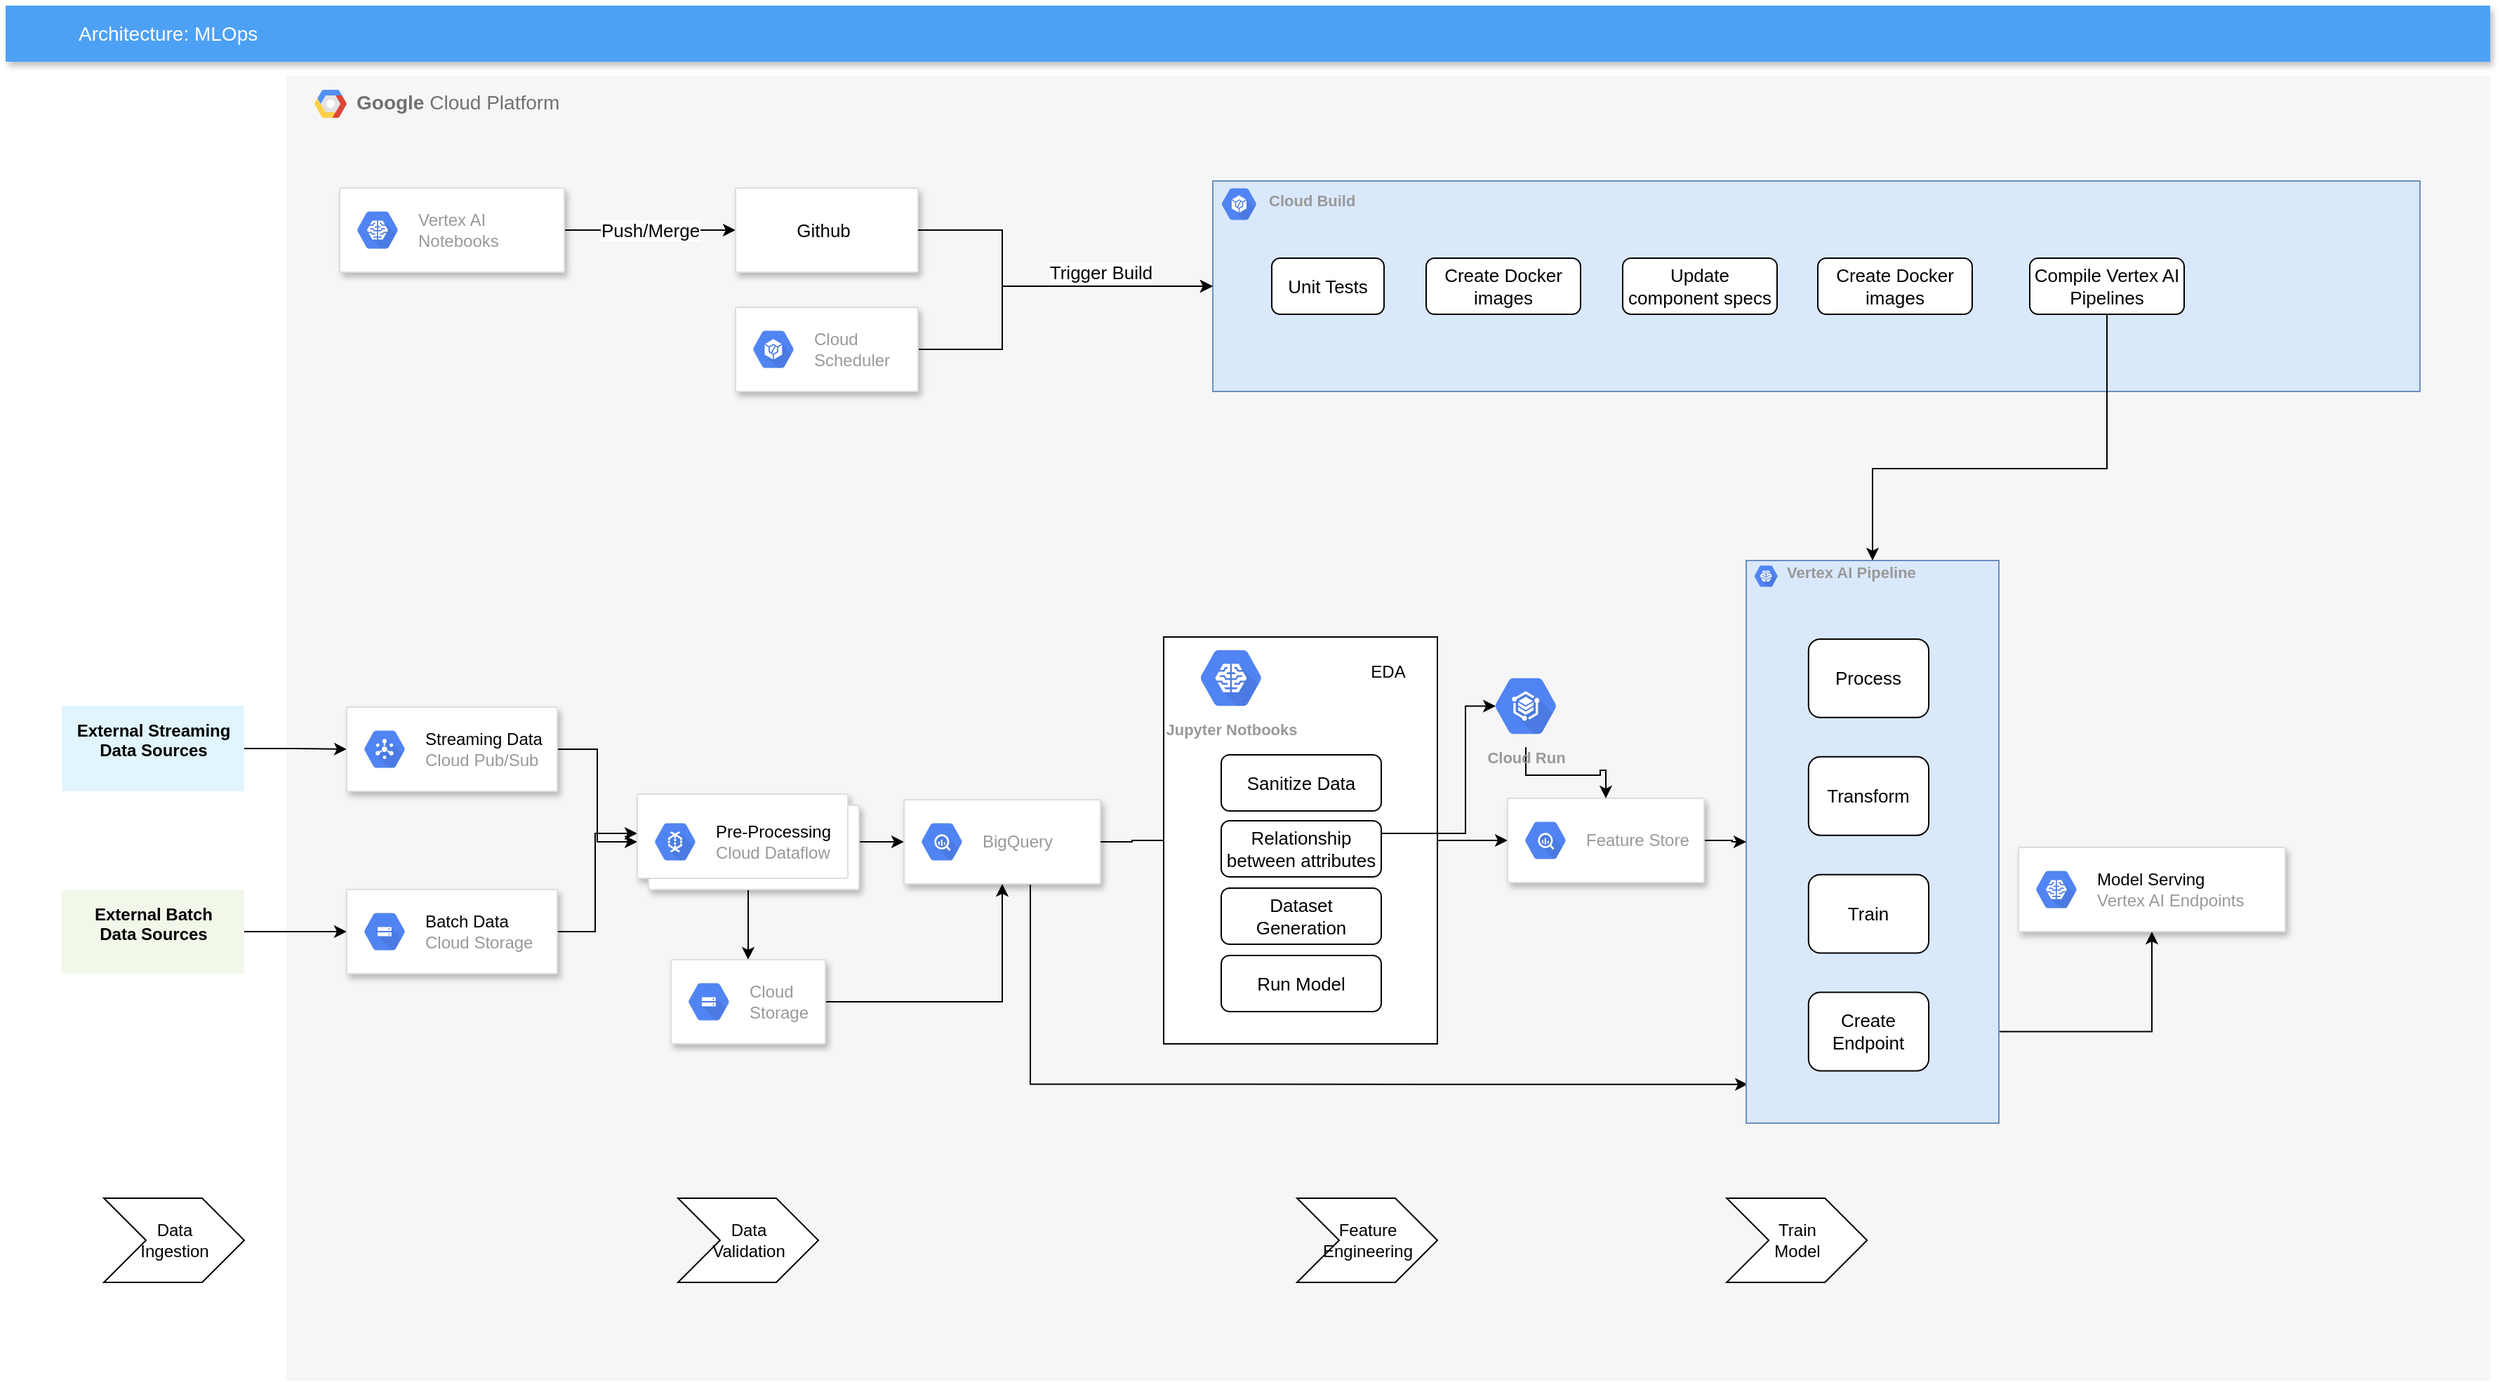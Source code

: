 <mxfile version="15.4.0" type="device"><diagram id="d1ab7348-05c3-a1e3-ca4d-12c340fd6b49" name="MLOps incl FS"><mxGraphModel dx="1554" dy="1817" grid="1" gridSize="10" guides="1" tooltips="1" connect="1" arrows="1" fold="1" page="1" pageScale="1" pageWidth="1169" pageHeight="827" background="none" math="0" shadow="0"><root><mxCell id="0"/><mxCell id="1" parent="0"/><mxCell id="2" value="&lt;b&gt;Google &lt;/b&gt;Cloud Platform" style="fillColor=#F6F6F6;strokeColor=none;shadow=0;gradientColor=none;fontSize=14;align=left;spacing=10;fontColor=#717171;9E9E9E;verticalAlign=top;spacingTop=-4;fontStyle=0;spacingLeft=40;html=1;container=0;" parent="1" vertex="1"><mxGeometry x="330" y="-110" width="1570" height="930" as="geometry"/></mxCell><mxCell id="9" value="Architecture: MLOps" style="fillColor=#4DA1F5;strokeColor=none;shadow=1;gradientColor=none;fontSize=14;align=left;spacingLeft=50;fontColor=#ffffff;html=1;" parent="1" vertex="1"><mxGeometry x="130" y="-160" width="1770" height="40" as="geometry"/></mxCell><mxCell id="sSz1J7u_yujVz0w7C9am-297" style="edgeStyle=orthogonalEdgeStyle;rounded=0;orthogonalLoop=1;jettySize=auto;html=1;entryX=0;entryY=0.5;entryDx=0;entryDy=0;fontSize=13;fontColor=#000000;" parent="1" source="127" target="sSz1J7u_yujVz0w7C9am-166" edge="1"><mxGeometry relative="1" as="geometry"/></mxCell><mxCell id="127" value="&lt;b&gt;&lt;font color=&quot;#000000&quot;&gt;External Streaming &lt;br&gt;Data Sources&lt;/font&gt;&lt;/b&gt;" style="rounded=1;absoluteArcSize=1;arcSize=2;html=1;strokeColor=none;gradientColor=none;shadow=0;dashed=0;fontSize=12;fontColor=#9E9E9E;align=center;verticalAlign=top;spacing=10;spacingTop=-4;fillColor=#E1F5FE;" parent="1" vertex="1"><mxGeometry x="170" y="339" width="130" height="61" as="geometry"/></mxCell><mxCell id="sSz1J7u_yujVz0w7C9am-298" style="edgeStyle=orthogonalEdgeStyle;rounded=0;orthogonalLoop=1;jettySize=auto;html=1;exitX=1;exitY=0.5;exitDx=0;exitDy=0;entryX=0;entryY=0.5;entryDx=0;entryDy=0;fontSize=13;fontColor=#000000;" parent="1" source="129" target="sSz1J7u_yujVz0w7C9am-164" edge="1"><mxGeometry relative="1" as="geometry"/></mxCell><mxCell id="129" value="&lt;font color=&quot;#000000&quot;&gt;&lt;b&gt;External Batch &lt;br&gt;Data Sources&lt;/b&gt;&lt;/font&gt;" style="rounded=1;absoluteArcSize=1;arcSize=2;html=1;strokeColor=none;gradientColor=none;shadow=0;dashed=0;fontSize=12;fontColor=#9E9E9E;align=center;verticalAlign=top;spacing=10;spacingTop=-4;fillColor=#F1F8E9;" parent="1" vertex="1"><mxGeometry x="170" y="470" width="130" height="60" as="geometry"/></mxCell><mxCell id="3" value="" style="shape=mxgraph.gcp2.google_cloud_platform;fillColor=#F6F6F6;strokeColor=none;shadow=0;gradientColor=none;" parent="1" vertex="1"><mxGeometry x="350" y="-100" width="23" height="20" as="geometry"><mxPoint x="20" y="10" as="offset"/></mxGeometry></mxCell><mxCell id="sSz1J7u_yujVz0w7C9am-243" style="edgeStyle=orthogonalEdgeStyle;rounded=0;orthogonalLoop=1;jettySize=auto;html=1;exitX=1;exitY=0.5;exitDx=0;exitDy=0;fontSize=13;" parent="1" source="sSz1J7u_yujVz0w7C9am-164" edge="1"><mxGeometry relative="1" as="geometry"><mxPoint x="580" y="430" as="targetPoint"/><Array as="points"><mxPoint x="550" y="500"/><mxPoint x="550" y="430"/></Array></mxGeometry></mxCell><mxCell id="sSz1J7u_yujVz0w7C9am-164" value="" style="strokeColor=#dddddd;shadow=1;strokeWidth=1;rounded=1;absoluteArcSize=1;arcSize=2;" parent="1" vertex="1"><mxGeometry x="373" y="470" width="150" height="60" as="geometry"/></mxCell><mxCell id="sSz1J7u_yujVz0w7C9am-165" value="&lt;font color=&quot;#000000&quot;&gt;Batch Data&lt;/font&gt;&lt;br&gt;Cloud Storage" style="sketch=0;dashed=0;connectable=0;html=1;fillColor=#5184F3;strokeColor=none;shape=mxgraph.gcp2.hexIcon;prIcon=cloud_storage;part=1;labelPosition=right;verticalLabelPosition=middle;align=left;verticalAlign=middle;spacingLeft=5;fontColor=#999999;fontSize=12;" parent="sSz1J7u_yujVz0w7C9am-164" vertex="1"><mxGeometry y="0.5" width="44" height="39" relative="1" as="geometry"><mxPoint x="5" y="-19.5" as="offset"/></mxGeometry></mxCell><mxCell id="sSz1J7u_yujVz0w7C9am-242" style="edgeStyle=orthogonalEdgeStyle;rounded=0;orthogonalLoop=1;jettySize=auto;html=1;exitX=1;exitY=0.5;exitDx=0;exitDy=0;entryX=0;entryY=0.5;entryDx=0;entryDy=0;fontSize=13;" parent="1" source="sSz1J7u_yujVz0w7C9am-166" target="sSz1J7u_yujVz0w7C9am-168" edge="1"><mxGeometry relative="1" as="geometry"/></mxCell><mxCell id="sSz1J7u_yujVz0w7C9am-166" value="" style="strokeColor=#dddddd;shadow=1;strokeWidth=1;rounded=1;absoluteArcSize=1;arcSize=2;" parent="1" vertex="1"><mxGeometry x="373" y="340" width="150" height="60" as="geometry"/></mxCell><mxCell id="sSz1J7u_yujVz0w7C9am-167" value="&lt;font color=&quot;#000000&quot;&gt;Streaming Data&lt;/font&gt;&lt;br&gt;Cloud Pub/Sub" style="sketch=0;dashed=0;connectable=0;html=1;fillColor=#5184F3;strokeColor=none;shape=mxgraph.gcp2.hexIcon;prIcon=cloud_pubsub;part=1;labelPosition=right;verticalLabelPosition=middle;align=left;verticalAlign=middle;spacingLeft=5;fontColor=#999999;fontSize=12;" parent="sSz1J7u_yujVz0w7C9am-166" vertex="1"><mxGeometry y="0.5" width="44" height="39" relative="1" as="geometry"><mxPoint x="5" y="-19.5" as="offset"/></mxGeometry></mxCell><mxCell id="KcnuePJOionTsJZb_3ub-148" style="edgeStyle=orthogonalEdgeStyle;rounded=0;orthogonalLoop=1;jettySize=auto;html=1;" parent="1" source="sSz1J7u_yujVz0w7C9am-168" target="sSz1J7u_yujVz0w7C9am-174" edge="1"><mxGeometry relative="1" as="geometry"/></mxCell><mxCell id="vwD136WpD_KTU5UIn2AL-140" style="edgeStyle=orthogonalEdgeStyle;rounded=0;orthogonalLoop=1;jettySize=auto;html=1;" edge="1" parent="1" source="sSz1J7u_yujVz0w7C9am-168" target="vwD136WpD_KTU5UIn2AL-137"><mxGeometry relative="1" as="geometry"/></mxCell><mxCell id="sSz1J7u_yujVz0w7C9am-168" value="" style="shape=mxgraph.gcp2.doubleRect;strokeColor=#dddddd;shadow=1;strokeWidth=1;" parent="1" vertex="1"><mxGeometry x="580" y="402" width="158" height="68" as="geometry"/></mxCell><mxCell id="sSz1J7u_yujVz0w7C9am-169" value="&lt;font color=&quot;#000000&quot;&gt;Pre-Processing&lt;/font&gt;&lt;br&gt;Cloud Dataflow" style="sketch=0;dashed=0;connectable=0;html=1;fillColor=#5184F3;strokeColor=none;shape=mxgraph.gcp2.hexIcon;prIcon=cloud_dataflow;part=1;labelPosition=right;verticalLabelPosition=middle;align=left;verticalAlign=middle;spacingLeft=5;fontColor=#999999;fontSize=12;" parent="sSz1J7u_yujVz0w7C9am-168" vertex="1"><mxGeometry y="0.5" width="44" height="39" relative="1" as="geometry"><mxPoint x="5" y="-19.5" as="offset"/></mxGeometry></mxCell><mxCell id="KcnuePJOionTsJZb_3ub-132" style="edgeStyle=orthogonalEdgeStyle;rounded=0;orthogonalLoop=1;jettySize=auto;html=1;startArrow=none;" parent="1" source="KcnuePJOionTsJZb_3ub-146" target="KcnuePJOionTsJZb_3ub-129" edge="1"><mxGeometry relative="1" as="geometry"/></mxCell><mxCell id="KcnuePJOionTsJZb_3ub-135" style="edgeStyle=orthogonalEdgeStyle;rounded=0;orthogonalLoop=1;jettySize=auto;html=1;entryX=0.931;entryY=0.994;entryDx=0;entryDy=0;entryPerimeter=0;" parent="1" source="sSz1J7u_yujVz0w7C9am-174" target="sSz1J7u_yujVz0w7C9am-217" edge="1"><mxGeometry relative="1" as="geometry"><Array as="points"><mxPoint x="860" y="609"/></Array></mxGeometry></mxCell><mxCell id="sSz1J7u_yujVz0w7C9am-174" value="" style="strokeColor=#dddddd;shadow=1;strokeWidth=1;rounded=1;absoluteArcSize=1;arcSize=2;" parent="1" vertex="1"><mxGeometry x="770" y="406" width="140" height="60" as="geometry"/></mxCell><mxCell id="sSz1J7u_yujVz0w7C9am-175" value="BigQuery" style="sketch=0;dashed=0;connectable=0;html=1;fillColor=#5184F3;strokeColor=none;shape=mxgraph.gcp2.hexIcon;prIcon=bigquery;part=1;labelPosition=right;verticalLabelPosition=middle;align=left;verticalAlign=middle;spacingLeft=5;fontColor=#999999;fontSize=12;" parent="sSz1J7u_yujVz0w7C9am-174" vertex="1"><mxGeometry y="0.5" width="44" height="39" relative="1" as="geometry"><mxPoint x="5" y="-19.5" as="offset"/></mxGeometry></mxCell><mxCell id="sSz1J7u_yujVz0w7C9am-241" value="Push/Merge" style="edgeStyle=orthogonalEdgeStyle;rounded=0;orthogonalLoop=1;jettySize=auto;html=1;exitX=1;exitY=0.5;exitDx=0;exitDy=0;entryX=0;entryY=0.5;entryDx=0;entryDy=0;fontSize=13;" parent="1" source="sSz1J7u_yujVz0w7C9am-194" target="sSz1J7u_yujVz0w7C9am-196" edge="1"><mxGeometry relative="1" as="geometry"/></mxCell><mxCell id="sSz1J7u_yujVz0w7C9am-194" value="" style="strokeColor=#dddddd;shadow=1;strokeWidth=1;rounded=1;absoluteArcSize=1;arcSize=2;labelBackgroundColor=none;fontSize=13;align=left;" parent="1" vertex="1"><mxGeometry x="368" y="-30" width="160" height="60" as="geometry"/></mxCell><mxCell id="sSz1J7u_yujVz0w7C9am-195" value="Vertex AI &lt;br&gt;Notebooks" style="sketch=0;dashed=0;connectable=0;html=1;fillColor=#5184F3;strokeColor=none;shape=mxgraph.gcp2.hexIcon;prIcon=cloud_machine_learning;part=1;labelPosition=right;verticalLabelPosition=middle;align=left;verticalAlign=middle;spacingLeft=5;fontColor=#999999;fontSize=12;labelBackgroundColor=none;" parent="sSz1J7u_yujVz0w7C9am-194" vertex="1"><mxGeometry y="0.5" width="44" height="39" relative="1" as="geometry"><mxPoint x="5" y="-19.5" as="offset"/></mxGeometry></mxCell><mxCell id="sSz1J7u_yujVz0w7C9am-198" value="" style="group" parent="1" vertex="1" connectable="0"><mxGeometry x="650" y="-30" width="130" height="60" as="geometry"/></mxCell><mxCell id="sSz1J7u_yujVz0w7C9am-196" value="" style="strokeColor=#dddddd;shadow=1;strokeWidth=1;rounded=1;absoluteArcSize=1;arcSize=2;labelBackgroundColor=none;fontSize=13;align=left;container=0;" parent="sSz1J7u_yujVz0w7C9am-198" vertex="1"><mxGeometry width="130" height="60" as="geometry"/></mxCell><mxCell id="sSz1J7u_yujVz0w7C9am-191" value="&amp;nbsp;Github" style="shape=image;html=1;verticalAlign=middle;verticalLabelPosition=middle;labelBackgroundColor=none;imageAspect=0;aspect=fixed;image=https://cdn4.iconfinder.com/data/icons/miu-black-social-2/60/github-128.png;fontSize=13;imageBackground=none;labelPosition=right;align=left;" parent="sSz1J7u_yujVz0w7C9am-198" vertex="1"><mxGeometry x="10" y="16.25" width="27.5" height="27.5" as="geometry"/></mxCell><mxCell id="sSz1J7u_yujVz0w7C9am-214" value="" style="group" parent="1" vertex="1" connectable="0"><mxGeometry x="990" y="-35" width="860" height="150" as="geometry"/></mxCell><mxCell id="sSz1J7u_yujVz0w7C9am-202" value="" style="rounded=0;whiteSpace=wrap;html=1;labelBackgroundColor=none;fontSize=13;align=left;fillColor=#dae8fc;strokeColor=#6c8ebf;" parent="sSz1J7u_yujVz0w7C9am-214" vertex="1"><mxGeometry width="860" height="150" as="geometry"/></mxCell><mxCell id="sSz1J7u_yujVz0w7C9am-200" value="Cloud Build" style="sketch=0;html=1;fillColor=#5184F3;strokeColor=none;verticalAlign=middle;labelPosition=right;verticalLabelPosition=middle;align=left;spacingTop=-6;fontSize=11;fontStyle=1;fontColor=#999999;shape=mxgraph.gcp2.hexIcon;prIcon=container_builder;labelBackgroundColor=none;" parent="sSz1J7u_yujVz0w7C9am-214" vertex="1"><mxGeometry width="37.53" height="33" as="geometry"/></mxCell><mxCell id="sSz1J7u_yujVz0w7C9am-206" value="Unit Tests" style="rounded=1;whiteSpace=wrap;html=1;labelBackgroundColor=none;fontSize=13;align=center;" parent="sSz1J7u_yujVz0w7C9am-214" vertex="1"><mxGeometry x="42" y="55" width="80" height="40" as="geometry"/></mxCell><mxCell id="sSz1J7u_yujVz0w7C9am-207" value="Create Docker images" style="rounded=1;whiteSpace=wrap;html=1;labelBackgroundColor=none;fontSize=13;align=center;" parent="sSz1J7u_yujVz0w7C9am-214" vertex="1"><mxGeometry x="152" y="55" width="110" height="40" as="geometry"/></mxCell><mxCell id="sSz1J7u_yujVz0w7C9am-208" value="Update component specs" style="rounded=1;whiteSpace=wrap;html=1;labelBackgroundColor=none;fontSize=13;align=center;" parent="sSz1J7u_yujVz0w7C9am-214" vertex="1"><mxGeometry x="292" y="55" width="110" height="40" as="geometry"/></mxCell><mxCell id="sSz1J7u_yujVz0w7C9am-209" value="Create Docker images" style="rounded=1;whiteSpace=wrap;html=1;labelBackgroundColor=none;fontSize=13;align=center;" parent="sSz1J7u_yujVz0w7C9am-214" vertex="1"><mxGeometry x="431" y="55" width="110" height="40" as="geometry"/></mxCell><mxCell id="sSz1J7u_yujVz0w7C9am-211" value="Compile Vertex AI Pipelines" style="rounded=1;whiteSpace=wrap;html=1;labelBackgroundColor=none;fontSize=13;align=center;" parent="sSz1J7u_yujVz0w7C9am-214" vertex="1"><mxGeometry x="582" y="55" width="110" height="40" as="geometry"/></mxCell><mxCell id="sSz1J7u_yujVz0w7C9am-240" style="edgeStyle=orthogonalEdgeStyle;rounded=0;orthogonalLoop=1;jettySize=auto;html=1;fontSize=13;" parent="1" source="sSz1J7u_yujVz0w7C9am-226" target="sSz1J7u_yujVz0w7C9am-238" edge="1"><mxGeometry relative="1" as="geometry"/></mxCell><mxCell id="sSz1J7u_yujVz0w7C9am-238" value="" style="strokeColor=#dddddd;shadow=1;strokeWidth=1;rounded=1;absoluteArcSize=1;arcSize=2;labelBackgroundColor=none;fontSize=13;align=center;" parent="1" vertex="1"><mxGeometry x="1564" y="440" width="190" height="60" as="geometry"/></mxCell><mxCell id="sSz1J7u_yujVz0w7C9am-239" value="&lt;font color=&quot;#000000&quot;&gt;Model Serving&lt;/font&gt;&lt;br&gt;Vertex AI Endpoints" style="sketch=0;dashed=0;connectable=0;html=1;fillColor=#5184F3;strokeColor=none;shape=mxgraph.gcp2.hexIcon;prIcon=cloud_machine_learning;part=1;labelPosition=right;verticalLabelPosition=middle;align=left;verticalAlign=middle;spacingLeft=5;fontColor=#999999;fontSize=12;labelBackgroundColor=none;" parent="sSz1J7u_yujVz0w7C9am-238" vertex="1"><mxGeometry y="0.5" width="44" height="39" relative="1" as="geometry"><mxPoint x="5" y="-19.5" as="offset"/></mxGeometry></mxCell><mxCell id="sSz1J7u_yujVz0w7C9am-245" style="edgeStyle=orthogonalEdgeStyle;rounded=0;orthogonalLoop=1;jettySize=auto;html=1;exitX=1;exitY=0.5;exitDx=0;exitDy=0;fontSize=13;" parent="1" source="sSz1J7u_yujVz0w7C9am-196" target="sSz1J7u_yujVz0w7C9am-202" edge="1"><mxGeometry relative="1" as="geometry"><Array as="points"><mxPoint x="840"/><mxPoint x="840" y="40"/></Array></mxGeometry></mxCell><mxCell id="sSz1J7u_yujVz0w7C9am-249" value="Trigger Build" style="edgeLabel;html=1;align=center;verticalAlign=middle;resizable=0;points=[];fontSize=13;" parent="sSz1J7u_yujVz0w7C9am-245" vertex="1" connectable="0"><mxGeometry x="-0.133" y="-1" relative="1" as="geometry"><mxPoint x="61" y="-11" as="offset"/></mxGeometry></mxCell><mxCell id="sSz1J7u_yujVz0w7C9am-248" value="" style="group" parent="1" vertex="1" connectable="0"><mxGeometry x="1370" y="235.5" width="180" height="401" as="geometry"/></mxCell><mxCell id="sSz1J7u_yujVz0w7C9am-217" value="" style="rounded=0;whiteSpace=wrap;html=1;labelBackgroundColor=none;fontSize=13;align=center;fillColor=#dae8fc;strokeColor=#6c8ebf;direction=south;" parent="sSz1J7u_yujVz0w7C9am-248" vertex="1"><mxGeometry width="180.0" height="401" as="geometry"/></mxCell><mxCell id="sSz1J7u_yujVz0w7C9am-218" value="Vertex AI Pipeline" style="sketch=0;html=1;fillColor=#5184F3;strokeColor=none;verticalAlign=middle;labelPosition=right;verticalLabelPosition=middle;align=left;spacingTop=-6;fontSize=11;fontStyle=1;fontColor=#999999;shape=mxgraph.gcp2.hexIcon;prIcon=cloud_machine_learning;labelBackgroundColor=none;aspect=fixed;" parent="sSz1J7u_yujVz0w7C9am-248" vertex="1"><mxGeometry x="1.577" width="25.151" height="22.296" as="geometry"/></mxCell><mxCell id="sSz1J7u_yujVz0w7C9am-225" value="Process" style="rounded=1;whiteSpace=wrap;html=1;labelBackgroundColor=none;fontSize=13;align=center;" parent="sSz1J7u_yujVz0w7C9am-248" vertex="1"><mxGeometry x="44.399" y="55.953" width="85.643" height="55.953" as="geometry"/></mxCell><mxCell id="sSz1J7u_yujVz0w7C9am-226" value="Create Endpoint" style="rounded=1;whiteSpace=wrap;html=1;labelBackgroundColor=none;fontSize=13;align=center;" parent="sSz1J7u_yujVz0w7C9am-248" vertex="1"><mxGeometry x="44.399" y="307.744" width="85.643" height="55.953" as="geometry"/></mxCell><mxCell id="sSz1J7u_yujVz0w7C9am-227" value="Train" style="rounded=1;whiteSpace=wrap;html=1;labelBackgroundColor=none;fontSize=13;align=center;" parent="sSz1J7u_yujVz0w7C9am-248" vertex="1"><mxGeometry x="44.399" y="223.814" width="85.643" height="55.953" as="geometry"/></mxCell><mxCell id="sSz1J7u_yujVz0w7C9am-228" value="Transform" style="rounded=1;whiteSpace=wrap;html=1;labelBackgroundColor=none;fontSize=13;align=center;" parent="sSz1J7u_yujVz0w7C9am-248" vertex="1"><mxGeometry x="44.399" y="139.884" width="85.643" height="55.953" as="geometry"/></mxCell><mxCell id="sSz1J7u_yujVz0w7C9am-251" style="edgeStyle=orthogonalEdgeStyle;rounded=0;orthogonalLoop=1;jettySize=auto;html=1;entryX=0;entryY=0.5;entryDx=0;entryDy=0;fontSize=13;" parent="1" source="sSz1J7u_yujVz0w7C9am-211" target="sSz1J7u_yujVz0w7C9am-217" edge="1"><mxGeometry relative="1" as="geometry"><Array as="points"><mxPoint x="1627" y="170"/><mxPoint x="1460" y="170"/></Array></mxGeometry></mxCell><mxCell id="sSz1J7u_yujVz0w7C9am-301" style="edgeStyle=orthogonalEdgeStyle;rounded=0;orthogonalLoop=1;jettySize=auto;html=1;fontSize=13;fontColor=#000000;" parent="1" source="sSz1J7u_yujVz0w7C9am-299" edge="1"><mxGeometry relative="1" as="geometry"><mxPoint x="990" y="40" as="targetPoint"/><Array as="points"><mxPoint x="840" y="85"/><mxPoint x="840" y="40"/></Array></mxGeometry></mxCell><mxCell id="sSz1J7u_yujVz0w7C9am-299" value="" style="strokeColor=#dddddd;shadow=1;strokeWidth=1;rounded=1;absoluteArcSize=1;arcSize=2;labelBackgroundColor=none;fontSize=13;fontColor=#000000;align=center;" parent="1" vertex="1"><mxGeometry x="650" y="55" width="130" height="60" as="geometry"/></mxCell><mxCell id="sSz1J7u_yujVz0w7C9am-300" value="Cloud &lt;br&gt;Scheduler" style="sketch=0;dashed=0;connectable=0;html=1;fillColor=#5184F3;strokeColor=none;shape=mxgraph.gcp2.hexIcon;prIcon=container_builder;part=1;labelPosition=right;verticalLabelPosition=middle;align=left;verticalAlign=middle;spacingLeft=5;fontColor=#999999;fontSize=12;labelBackgroundColor=none;" parent="sSz1J7u_yujVz0w7C9am-299" vertex="1"><mxGeometry y="0.5" width="44" height="39" relative="1" as="geometry"><mxPoint x="5" y="-19.5" as="offset"/></mxGeometry></mxCell><mxCell id="KcnuePJOionTsJZb_3ub-133" style="edgeStyle=orthogonalEdgeStyle;rounded=0;orthogonalLoop=1;jettySize=auto;html=1;entryX=0.5;entryY=1;entryDx=0;entryDy=0;" parent="1" source="KcnuePJOionTsJZb_3ub-129" target="sSz1J7u_yujVz0w7C9am-217" edge="1"><mxGeometry relative="1" as="geometry"/></mxCell><mxCell id="KcnuePJOionTsJZb_3ub-129" value="" style="strokeColor=#dddddd;shadow=1;strokeWidth=1;rounded=1;absoluteArcSize=1;arcSize=2;" parent="1" vertex="1"><mxGeometry x="1200" y="405" width="140" height="60" as="geometry"/></mxCell><mxCell id="KcnuePJOionTsJZb_3ub-130" value="Feature Store" style="sketch=0;dashed=0;connectable=0;html=1;fillColor=#5184F3;strokeColor=none;shape=mxgraph.gcp2.hexIcon;prIcon=bigquery;part=1;labelPosition=right;verticalLabelPosition=middle;align=left;verticalAlign=middle;spacingLeft=5;fontColor=#999999;fontSize=12;" parent="KcnuePJOionTsJZb_3ub-129" vertex="1"><mxGeometry y="0.5" width="44" height="39" relative="1" as="geometry"><mxPoint x="5" y="-19.5" as="offset"/></mxGeometry></mxCell><mxCell id="KcnuePJOionTsJZb_3ub-146" value="" style="rounded=0;whiteSpace=wrap;html=1;" parent="1" vertex="1"><mxGeometry x="955" y="290" width="195" height="290" as="geometry"/></mxCell><mxCell id="KcnuePJOionTsJZb_3ub-149" value="" style="edgeStyle=orthogonalEdgeStyle;rounded=0;orthogonalLoop=1;jettySize=auto;html=1;endArrow=none;" parent="1" source="sSz1J7u_yujVz0w7C9am-174" target="KcnuePJOionTsJZb_3ub-146" edge="1"><mxGeometry relative="1" as="geometry"><mxPoint x="920" y="436" as="sourcePoint"/><mxPoint x="1110" y="436" as="targetPoint"/></mxGeometry></mxCell><mxCell id="KcnuePJOionTsJZb_3ub-157" value="Data&lt;br&gt;Ingestion" style="html=1;shadow=0;dashed=0;align=center;verticalAlign=middle;shape=mxgraph.arrows2.arrow;dy=0;dx=30;notch=30;fontColor=#000000;" parent="1" vertex="1"><mxGeometry x="200" y="690" width="100" height="60" as="geometry"/></mxCell><mxCell id="KcnuePJOionTsJZb_3ub-158" value="Data&lt;br&gt;Validation" style="html=1;shadow=0;dashed=0;align=center;verticalAlign=middle;shape=mxgraph.arrows2.arrow;dy=0;dx=30;notch=30;fontColor=#000000;" parent="1" vertex="1"><mxGeometry x="609" y="690" width="100" height="60" as="geometry"/></mxCell><mxCell id="KcnuePJOionTsJZb_3ub-159" value="Feature&lt;br&gt;Engineering" style="html=1;shadow=0;dashed=0;align=center;verticalAlign=middle;shape=mxgraph.arrows2.arrow;dy=0;dx=30;notch=30;fontColor=#000000;" parent="1" vertex="1"><mxGeometry x="1050" y="690" width="100" height="60" as="geometry"/></mxCell><mxCell id="KcnuePJOionTsJZb_3ub-160" value="Train&lt;br&gt;Model" style="html=1;shadow=0;dashed=0;align=center;verticalAlign=middle;shape=mxgraph.arrows2.arrow;dy=0;dx=30;notch=30;fontColor=#000000;" parent="1" vertex="1"><mxGeometry x="1356.1" y="690" width="100" height="60" as="geometry"/></mxCell><mxCell id="vwD136WpD_KTU5UIn2AL-129" value="Jupyter Notbooks" style="sketch=0;html=1;fillColor=#5184F3;strokeColor=none;verticalAlign=top;labelPosition=center;verticalLabelPosition=bottom;align=center;spacingTop=-6;fontSize=11;fontStyle=1;fontColor=#999999;shape=mxgraph.gcp2.hexIcon;prIcon=cloud_machine_learning" vertex="1" parent="1"><mxGeometry x="970" y="290" width="66" height="58.5" as="geometry"/></mxCell><mxCell id="vwD136WpD_KTU5UIn2AL-139" style="edgeStyle=orthogonalEdgeStyle;rounded=0;orthogonalLoop=1;jettySize=auto;html=1;" edge="1" parent="1" source="vwD136WpD_KTU5UIn2AL-137" target="sSz1J7u_yujVz0w7C9am-174"><mxGeometry relative="1" as="geometry"/></mxCell><mxCell id="vwD136WpD_KTU5UIn2AL-137" value="" style="strokeColor=#dddddd;shadow=1;strokeWidth=1;rounded=1;absoluteArcSize=1;arcSize=2;" vertex="1" parent="1"><mxGeometry x="604" y="520" width="110" height="60" as="geometry"/></mxCell><mxCell id="vwD136WpD_KTU5UIn2AL-138" value="Cloud&#10;Storage" style="sketch=0;dashed=0;connectable=0;html=1;fillColor=#5184F3;strokeColor=none;shape=mxgraph.gcp2.hexIcon;prIcon=cloud_storage;part=1;labelPosition=right;verticalLabelPosition=middle;align=left;verticalAlign=middle;spacingLeft=5;fontColor=#999999;fontSize=12;" vertex="1" parent="vwD136WpD_KTU5UIn2AL-137"><mxGeometry y="0.5" width="44" height="39" relative="1" as="geometry"><mxPoint x="5" y="-19.5" as="offset"/></mxGeometry></mxCell><mxCell id="vwD136WpD_KTU5UIn2AL-141" value="Sanitize Data" style="rounded=1;whiteSpace=wrap;html=1;labelBackgroundColor=none;fontSize=13;align=center;" vertex="1" parent="1"><mxGeometry x="996" y="374" width="114" height="40" as="geometry"/></mxCell><mxCell id="vwD136WpD_KTU5UIn2AL-148" style="edgeStyle=orthogonalEdgeStyle;rounded=0;orthogonalLoop=1;jettySize=auto;html=1;entryX=0.175;entryY=0.5;entryDx=0;entryDy=0;entryPerimeter=0;" edge="1" parent="1" source="vwD136WpD_KTU5UIn2AL-142" target="vwD136WpD_KTU5UIn2AL-147"><mxGeometry relative="1" as="geometry"><Array as="points"><mxPoint x="1170" y="430"/><mxPoint x="1170" y="339"/></Array></mxGeometry></mxCell><mxCell id="vwD136WpD_KTU5UIn2AL-142" value="Relationship between attributes" style="rounded=1;whiteSpace=wrap;html=1;labelBackgroundColor=none;fontSize=13;align=center;" vertex="1" parent="1"><mxGeometry x="996" y="421" width="114" height="40" as="geometry"/></mxCell><mxCell id="vwD136WpD_KTU5UIn2AL-143" value="Dataset Generation" style="rounded=1;whiteSpace=wrap;html=1;labelBackgroundColor=none;fontSize=13;align=center;" vertex="1" parent="1"><mxGeometry x="996" y="469" width="114" height="40" as="geometry"/></mxCell><mxCell id="vwD136WpD_KTU5UIn2AL-144" value="Run Model" style="rounded=1;whiteSpace=wrap;html=1;labelBackgroundColor=none;fontSize=13;align=center;" vertex="1" parent="1"><mxGeometry x="996" y="517" width="114" height="40" as="geometry"/></mxCell><mxCell id="vwD136WpD_KTU5UIn2AL-145" value="EDA" style="text;html=1;strokeColor=none;fillColor=none;align=center;verticalAlign=middle;whiteSpace=wrap;rounded=0;" vertex="1" parent="1"><mxGeometry x="1085" y="300" width="60" height="30" as="geometry"/></mxCell><mxCell id="vwD136WpD_KTU5UIn2AL-149" style="edgeStyle=orthogonalEdgeStyle;rounded=0;orthogonalLoop=1;jettySize=auto;html=1;" edge="1" parent="1" source="vwD136WpD_KTU5UIn2AL-147" target="KcnuePJOionTsJZb_3ub-129"><mxGeometry relative="1" as="geometry"/></mxCell><mxCell id="vwD136WpD_KTU5UIn2AL-147" value="Cloud Run" style="sketch=0;html=1;fillColor=#5184F3;strokeColor=none;verticalAlign=top;labelPosition=center;verticalLabelPosition=bottom;align=center;spacingTop=-6;fontSize=11;fontStyle=1;fontColor=#999999;shape=mxgraph.gcp2.hexIcon;prIcon=gke_on_prem" vertex="1" parent="1"><mxGeometry x="1180" y="310" width="66" height="58.5" as="geometry"/></mxCell></root></mxGraphModel></diagram></mxfile>